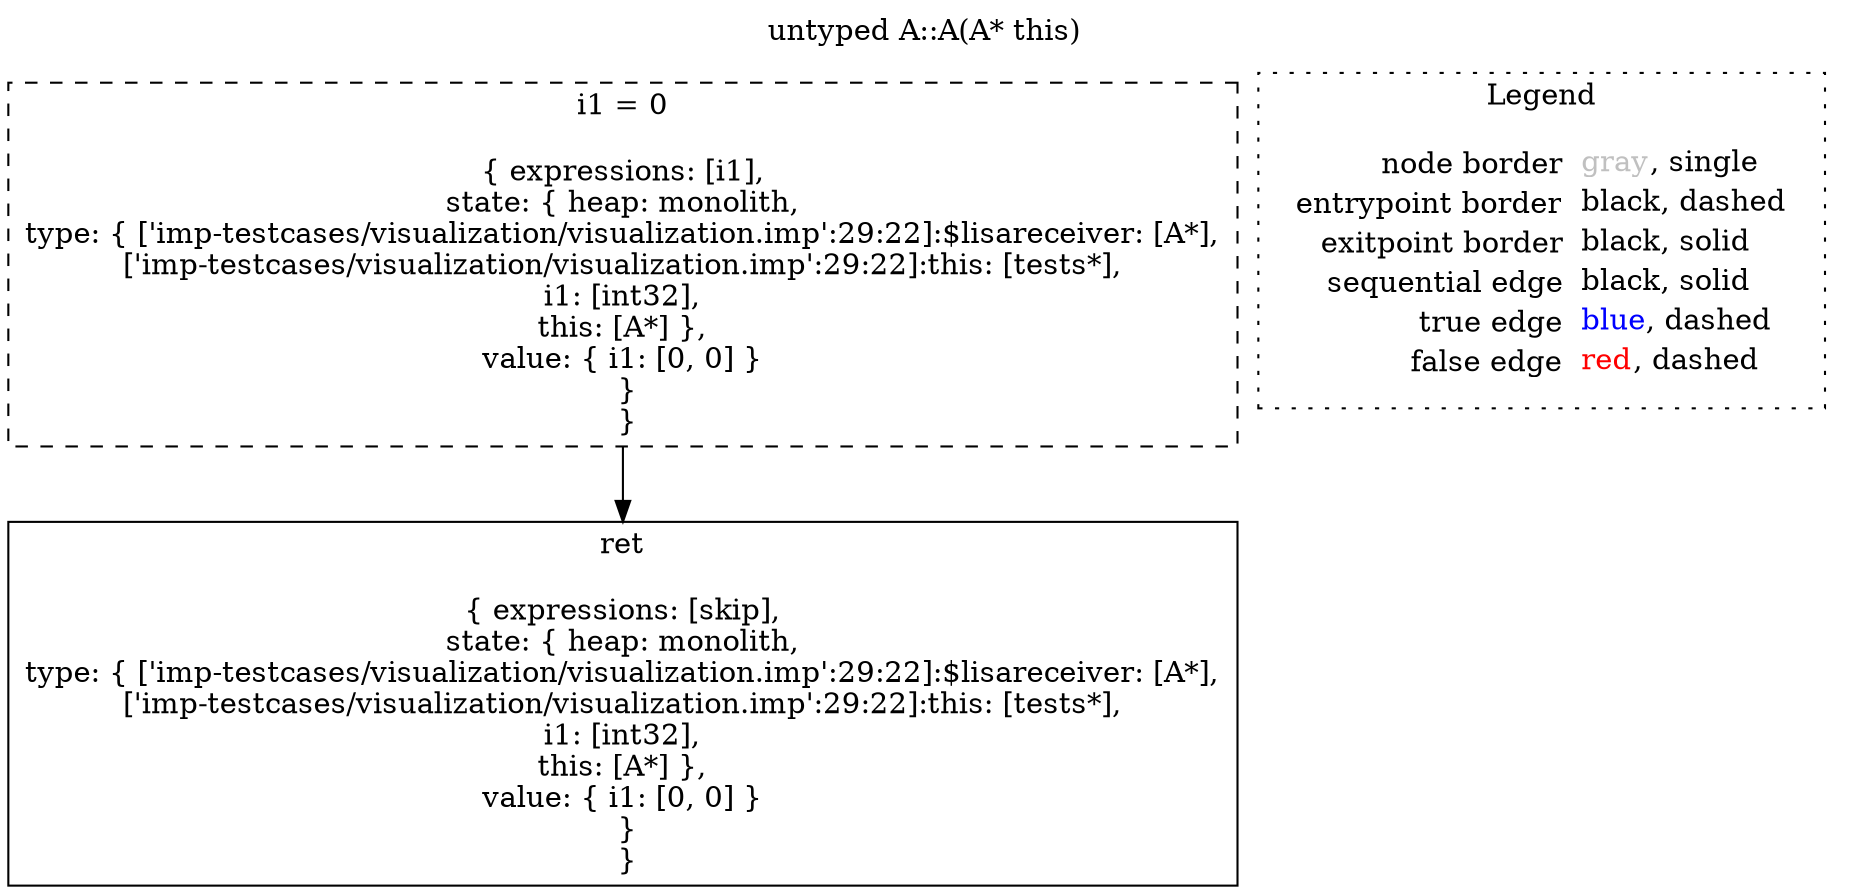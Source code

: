 digraph "untyped A::A(A* this)" {
edge ["dir"="forward"]
graph ["label"="untyped A::A(A* this)","labelloc"="t"]
"node0" ["label"=<i1 = 0<br/><br/>{ expressions: [i1],<br/>state: { heap: monolith,<br/>type: { ['imp-testcases/visualization/visualization.imp':29:22]:$lisareceiver: [A*],<br/>['imp-testcases/visualization/visualization.imp':29:22]:this: [tests*],<br/>i1: [int32],<br/>this: [A*] },<br/>value: { i1: [0, 0] }<br/> }<br/> }<br/>>,"shape"="rect","id"="node0","color"="black","style"="dashed"]
"node3" ["label"=<ret<br/><br/>{ expressions: [skip],<br/>state: { heap: monolith,<br/>type: { ['imp-testcases/visualization/visualization.imp':29:22]:$lisareceiver: [A*],<br/>['imp-testcases/visualization/visualization.imp':29:22]:this: [tests*],<br/>i1: [int32],<br/>this: [A*] },<br/>value: { i1: [0, 0] }<br/> }<br/> }<br/>>,"shape"="rect","id"="node3","color"="black"]
subgraph "cluster_legend" {
edge ["dir"="none"]
graph ["label"=<Legend>,"style"="dotted"]
"legend" ["label"=<<table border="0" cellpadding="2" cellspacing="0" cellborder="0"><tr><td align="right">node border&nbsp;</td><td align="left"><font color="gray">gray</font>, single</td></tr><tr><td align="right">entrypoint border&nbsp;</td><td align="left"><font color="black">black</font>, dashed</td></tr><tr><td align="right">exitpoint border&nbsp;</td><td align="left"><font color="black">black</font>, solid</td></tr><tr><td align="right">sequential edge&nbsp;</td><td align="left"><font color="black">black</font>, solid</td></tr><tr><td align="right">true edge&nbsp;</td><td align="left"><font color="blue">blue</font>, dashed</td></tr><tr><td align="right">false edge&nbsp;</td><td align="left"><font color="red">red</font>, dashed</td></tr></table>>,"shape"="none"]
}
"node0" -> "node3" ["color"="black"]
}